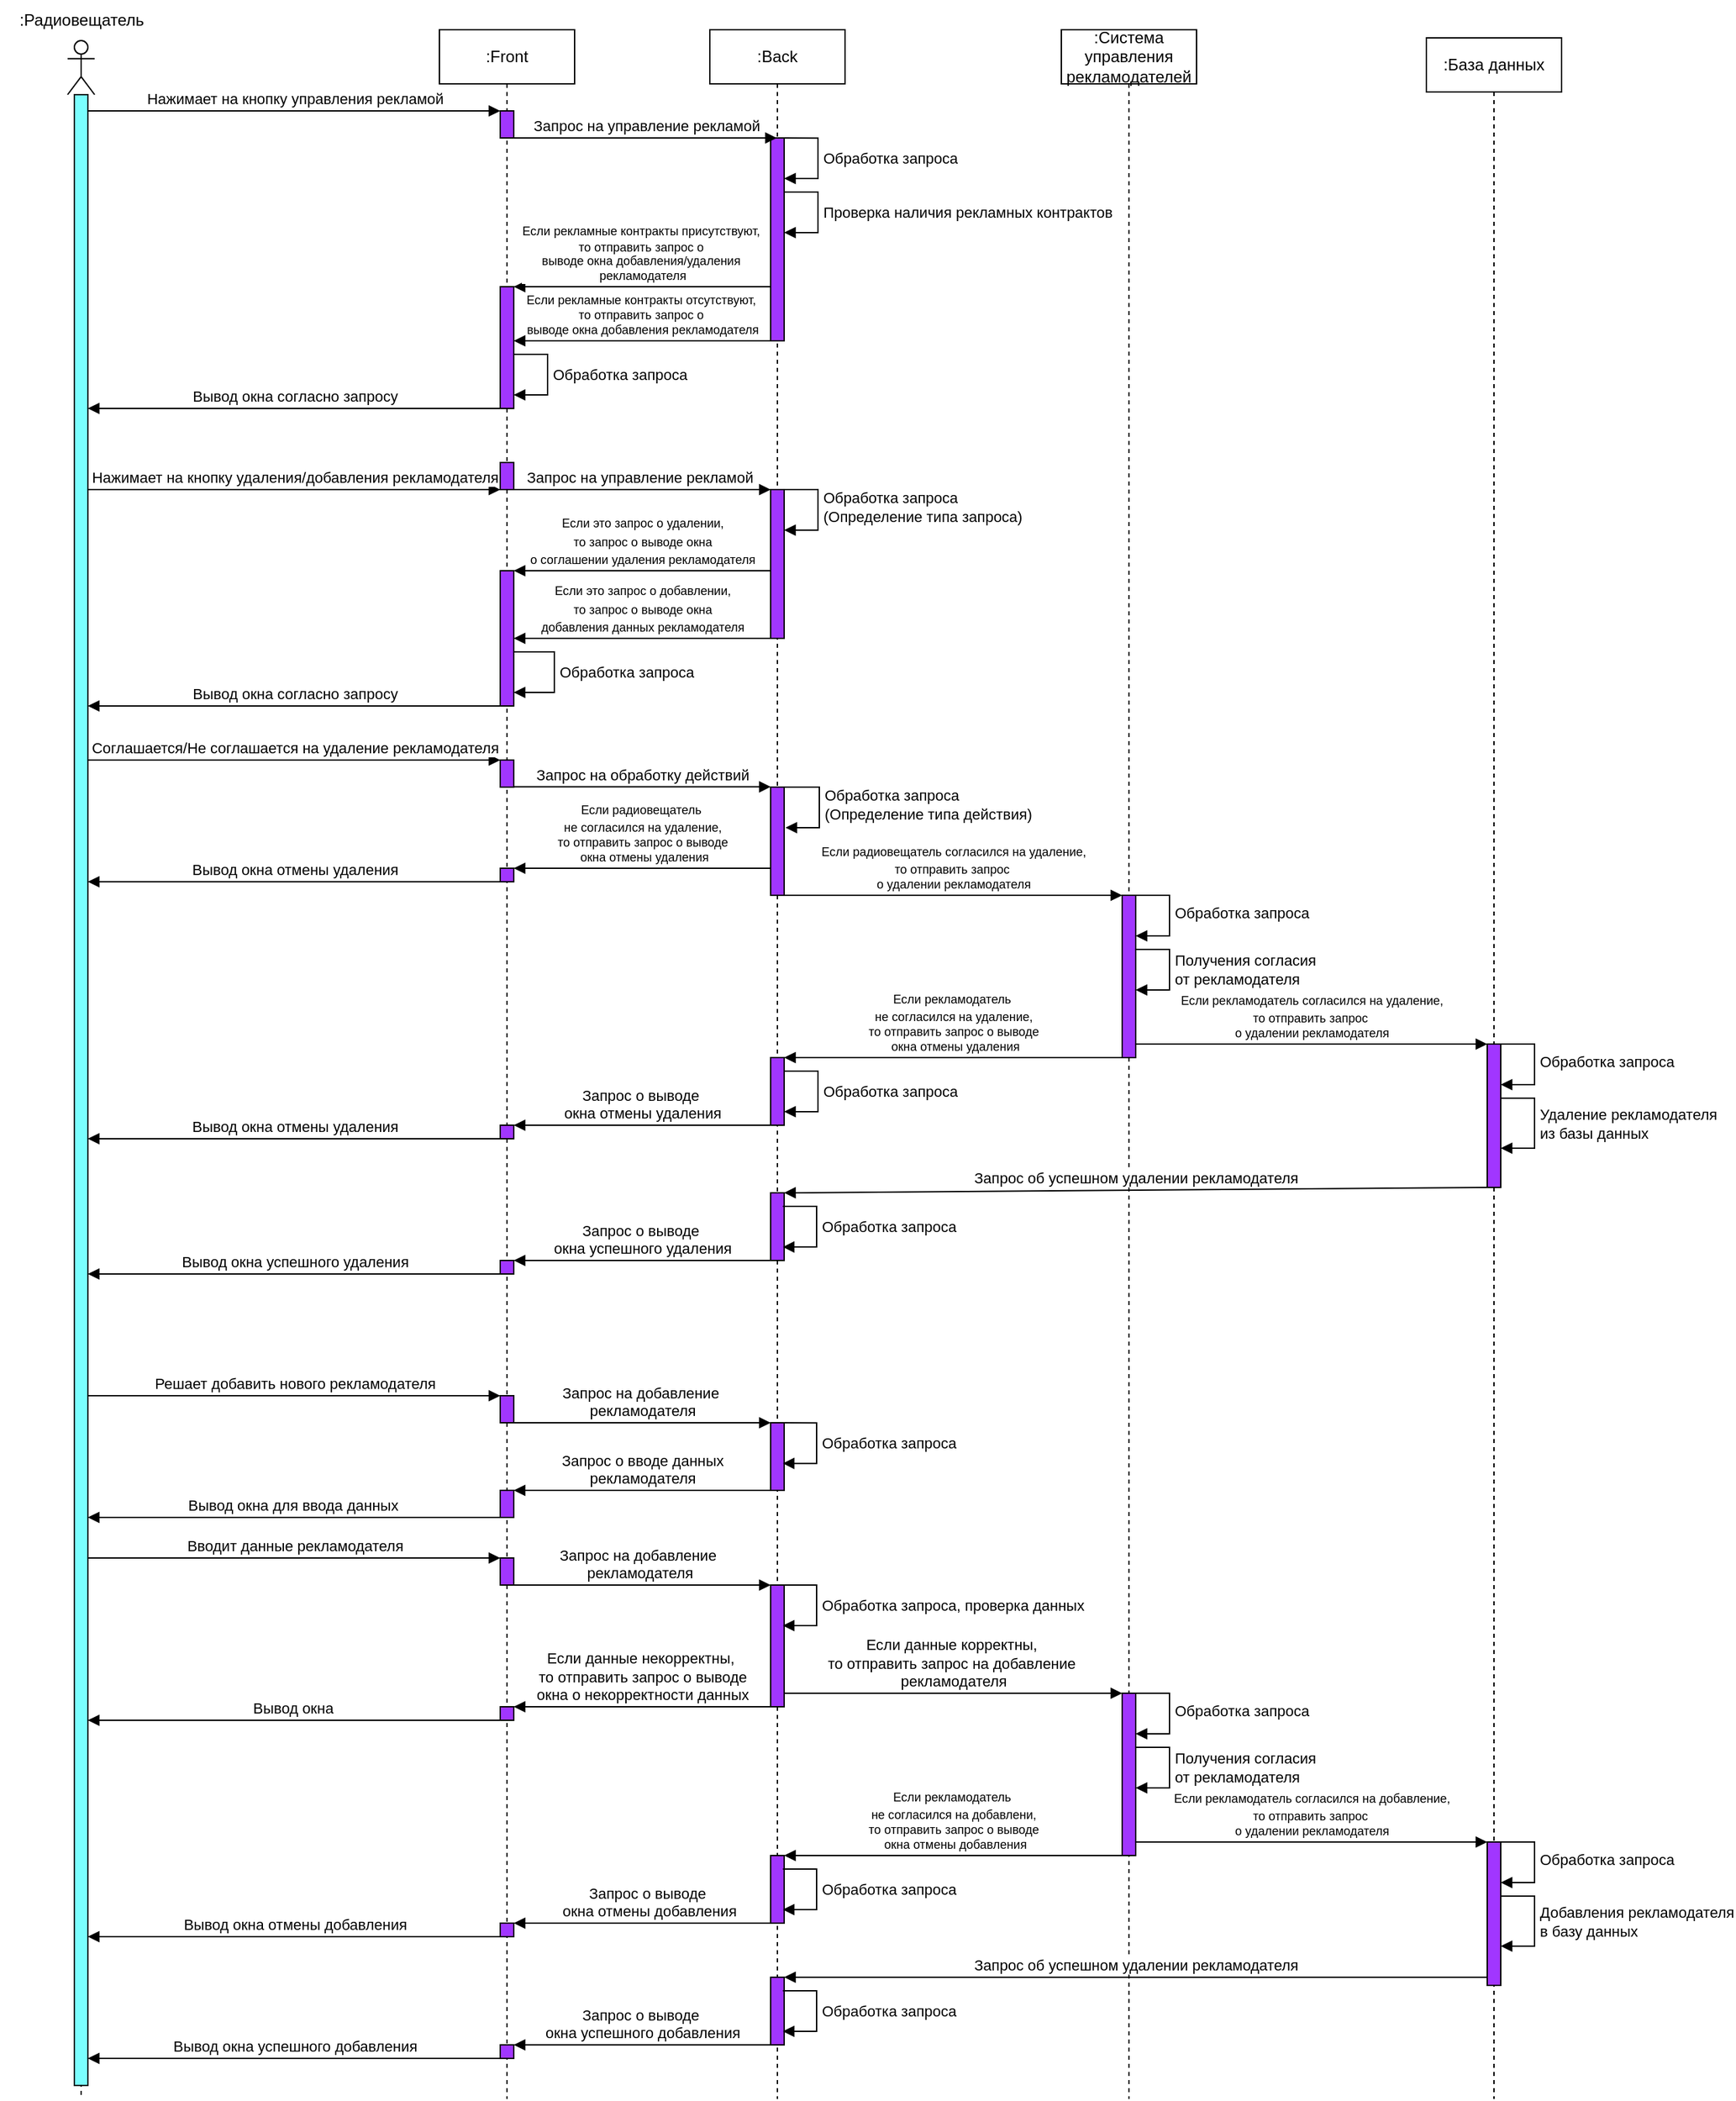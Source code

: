 <mxfile version="24.7.8">
  <diagram name="Страница — 1" id="EQEGO0bzQXDwQ3DYrR4c">
    <mxGraphModel dx="4522" dy="2937" grid="1" gridSize="10" guides="1" tooltips="1" connect="1" arrows="1" fold="1" page="1" pageScale="1" pageWidth="827" pageHeight="1169" math="0" shadow="0">
      <root>
        <mxCell id="0" />
        <mxCell id="1" parent="0" />
        <mxCell id="3eea_TqayVjonpaOcEj1-1" value="" style="shape=umlLifeline;perimeter=lifelinePerimeter;whiteSpace=wrap;html=1;container=1;dropTarget=0;collapsible=0;recursiveResize=0;outlineConnect=0;portConstraint=eastwest;newEdgeStyle={&quot;curved&quot;:0,&quot;rounded&quot;:0};participant=umlActor;" vertex="1" parent="1">
          <mxGeometry x="-955" y="-392" width="20" height="1522" as="geometry" />
        </mxCell>
        <mxCell id="3eea_TqayVjonpaOcEj1-2" value=":Front" style="shape=umlLifeline;perimeter=lifelinePerimeter;whiteSpace=wrap;html=1;container=1;dropTarget=0;collapsible=0;recursiveResize=0;outlineConnect=0;portConstraint=eastwest;newEdgeStyle={&quot;curved&quot;:0,&quot;rounded&quot;:0};" vertex="1" parent="1">
          <mxGeometry x="-680" y="-400" width="100" height="1530" as="geometry" />
        </mxCell>
        <mxCell id="3eea_TqayVjonpaOcEj1-3" value="" style="html=1;points=[[0,0,0,0,5],[0,1,0,0,-5],[1,0,0,0,5],[1,1,0,0,-5]];perimeter=orthogonalPerimeter;outlineConnect=0;targetShapes=umlLifeline;portConstraint=eastwest;newEdgeStyle={&quot;curved&quot;:0,&quot;rounded&quot;:0};fillColor=#A136FF;fontStyle=1" vertex="1" parent="3eea_TqayVjonpaOcEj1-2">
          <mxGeometry x="45" y="60" width="10" height="20" as="geometry" />
        </mxCell>
        <mxCell id="3eea_TqayVjonpaOcEj1-5" value="" style="html=1;points=[[0,0,0,0,5],[0,1,0,0,-5],[1,0,0,0,5],[1,1,0,0,-5]];perimeter=orthogonalPerimeter;outlineConnect=0;targetShapes=umlLifeline;portConstraint=eastwest;newEdgeStyle={&quot;curved&quot;:0,&quot;rounded&quot;:0};fillColor=#A136FF;fontStyle=1" vertex="1" parent="3eea_TqayVjonpaOcEj1-2">
          <mxGeometry x="45" y="190" width="10" height="90" as="geometry" />
        </mxCell>
        <mxCell id="3eea_TqayVjonpaOcEj1-32" value="Обработка запроса" style="html=1;align=left;spacingLeft=2;endArrow=block;rounded=0;edgeStyle=orthogonalEdgeStyle;curved=0;rounded=0;" edge="1" parent="3eea_TqayVjonpaOcEj1-2" source="3eea_TqayVjonpaOcEj1-5" target="3eea_TqayVjonpaOcEj1-5">
          <mxGeometry relative="1" as="geometry">
            <mxPoint x="60" y="240.0" as="sourcePoint" />
            <Array as="points">
              <mxPoint x="80" y="240" />
              <mxPoint x="80" y="270" />
            </Array>
            <mxPoint x="60" y="269.94" as="targetPoint" />
          </mxGeometry>
        </mxCell>
        <mxCell id="3eea_TqayVjonpaOcEj1-35" value="" style="html=1;points=[[0,0,0,0,5],[0,1,0,0,-5],[1,0,0,0,5],[1,1,0,0,-5]];perimeter=orthogonalPerimeter;outlineConnect=0;targetShapes=umlLifeline;portConstraint=eastwest;newEdgeStyle={&quot;curved&quot;:0,&quot;rounded&quot;:0};fillColor=#A136FF;fontStyle=1" vertex="1" parent="3eea_TqayVjonpaOcEj1-2">
          <mxGeometry x="45" y="320" width="10" height="20" as="geometry" />
        </mxCell>
        <mxCell id="3eea_TqayVjonpaOcEj1-41" value="" style="html=1;points=[[0,0,0,0,5],[0,1,0,0,-5],[1,0,0,0,5],[1,1,0,0,-5]];perimeter=orthogonalPerimeter;outlineConnect=0;targetShapes=umlLifeline;portConstraint=eastwest;newEdgeStyle={&quot;curved&quot;:0,&quot;rounded&quot;:0};fillColor=#A136FF;fontStyle=1" vertex="1" parent="3eea_TqayVjonpaOcEj1-2">
          <mxGeometry x="45" y="400" width="10" height="100" as="geometry" />
        </mxCell>
        <mxCell id="3eea_TqayVjonpaOcEj1-43" value="Обработка запроса" style="html=1;align=left;spacingLeft=2;endArrow=block;rounded=0;edgeStyle=orthogonalEdgeStyle;curved=0;rounded=0;" edge="1" parent="3eea_TqayVjonpaOcEj1-2" source="3eea_TqayVjonpaOcEj1-41" target="3eea_TqayVjonpaOcEj1-41">
          <mxGeometry relative="1" as="geometry">
            <mxPoint x="60" y="460" as="sourcePoint" />
            <Array as="points">
              <mxPoint x="85" y="460" />
              <mxPoint x="85" y="490" />
            </Array>
            <mxPoint x="60" y="490" as="targetPoint" />
          </mxGeometry>
        </mxCell>
        <mxCell id="3eea_TqayVjonpaOcEj1-46" value="" style="html=1;points=[[0,0,0,0,5],[0,1,0,0,-5],[1,0,0,0,5],[1,1,0,0,-5]];perimeter=orthogonalPerimeter;outlineConnect=0;targetShapes=umlLifeline;portConstraint=eastwest;newEdgeStyle={&quot;curved&quot;:0,&quot;rounded&quot;:0};fillColor=#A136FF;fontStyle=1" vertex="1" parent="3eea_TqayVjonpaOcEj1-2">
          <mxGeometry x="45" y="540" width="10" height="20" as="geometry" />
        </mxCell>
        <mxCell id="3eea_TqayVjonpaOcEj1-51" value="" style="html=1;points=[[0,0,0,0,5],[0,1,0,0,-5],[1,0,0,0,5],[1,1,0,0,-5]];perimeter=orthogonalPerimeter;outlineConnect=0;targetShapes=umlLifeline;portConstraint=eastwest;newEdgeStyle={&quot;curved&quot;:0,&quot;rounded&quot;:0};fillColor=#A136FF;fontStyle=1" vertex="1" parent="3eea_TqayVjonpaOcEj1-2">
          <mxGeometry x="45" y="620" width="10" height="10" as="geometry" />
        </mxCell>
        <mxCell id="3eea_TqayVjonpaOcEj1-69" value="" style="html=1;points=[[0,0,0,0,5],[0,1,0,0,-5],[1,0,0,0,5],[1,1,0,0,-5]];perimeter=orthogonalPerimeter;outlineConnect=0;targetShapes=umlLifeline;portConstraint=eastwest;newEdgeStyle={&quot;curved&quot;:0,&quot;rounded&quot;:0};fillColor=#A136FF;fontStyle=1" vertex="1" parent="3eea_TqayVjonpaOcEj1-2">
          <mxGeometry x="45" y="810" width="10" height="10" as="geometry" />
        </mxCell>
        <mxCell id="3eea_TqayVjonpaOcEj1-76" value="" style="html=1;points=[[0,0,0,0,5],[0,1,0,0,-5],[1,0,0,0,5],[1,1,0,0,-5]];perimeter=orthogonalPerimeter;outlineConnect=0;targetShapes=umlLifeline;portConstraint=eastwest;newEdgeStyle={&quot;curved&quot;:0,&quot;rounded&quot;:0};fillColor=#A136FF;fontStyle=1" vertex="1" parent="3eea_TqayVjonpaOcEj1-2">
          <mxGeometry x="45" y="910" width="10" height="10" as="geometry" />
        </mxCell>
        <mxCell id="3eea_TqayVjonpaOcEj1-79" value="" style="html=1;points=[[0,0,0,0,5],[0,1,0,0,-5],[1,0,0,0,5],[1,1,0,0,-5]];perimeter=orthogonalPerimeter;outlineConnect=0;targetShapes=umlLifeline;portConstraint=eastwest;newEdgeStyle={&quot;curved&quot;:0,&quot;rounded&quot;:0};fillColor=#A136FF;fontStyle=1" vertex="1" parent="3eea_TqayVjonpaOcEj1-2">
          <mxGeometry x="45" y="1010" width="10" height="20" as="geometry" />
        </mxCell>
        <mxCell id="3eea_TqayVjonpaOcEj1-85" value="" style="html=1;points=[[0,0,0,0,5],[0,1,0,0,-5],[1,0,0,0,5],[1,1,0,0,-5]];perimeter=orthogonalPerimeter;outlineConnect=0;targetShapes=umlLifeline;portConstraint=eastwest;newEdgeStyle={&quot;curved&quot;:0,&quot;rounded&quot;:0};fillColor=#A136FF;fontStyle=1" vertex="1" parent="3eea_TqayVjonpaOcEj1-2">
          <mxGeometry x="45" y="1080" width="10" height="20" as="geometry" />
        </mxCell>
        <mxCell id="3eea_TqayVjonpaOcEj1-88" value="" style="html=1;points=[[0,0,0,0,5],[0,1,0,0,-5],[1,0,0,0,5],[1,1,0,0,-5]];perimeter=orthogonalPerimeter;outlineConnect=0;targetShapes=umlLifeline;portConstraint=eastwest;newEdgeStyle={&quot;curved&quot;:0,&quot;rounded&quot;:0};fillColor=#A136FF;fontStyle=1" vertex="1" parent="3eea_TqayVjonpaOcEj1-2">
          <mxGeometry x="45" y="1130" width="10" height="20" as="geometry" />
        </mxCell>
        <mxCell id="3eea_TqayVjonpaOcEj1-100" value="" style="html=1;points=[[0,0,0,0,5],[0,1,0,0,-5],[1,0,0,0,5],[1,1,0,0,-5]];perimeter=orthogonalPerimeter;outlineConnect=0;targetShapes=umlLifeline;portConstraint=eastwest;newEdgeStyle={&quot;curved&quot;:0,&quot;rounded&quot;:0};fillColor=#A136FF;fontStyle=1" vertex="1" parent="3eea_TqayVjonpaOcEj1-2">
          <mxGeometry x="45" y="1240" width="10" height="10" as="geometry" />
        </mxCell>
        <mxCell id="3eea_TqayVjonpaOcEj1-107" value="" style="html=1;points=[[0,0,0,0,5],[0,1,0,0,-5],[1,0,0,0,5],[1,1,0,0,-5]];perimeter=orthogonalPerimeter;outlineConnect=0;targetShapes=umlLifeline;portConstraint=eastwest;newEdgeStyle={&quot;curved&quot;:0,&quot;rounded&quot;:0};fillColor=#A136FF;fontStyle=1" vertex="1" parent="3eea_TqayVjonpaOcEj1-2">
          <mxGeometry x="45" y="1400" width="10" height="10" as="geometry" />
        </mxCell>
        <mxCell id="3eea_TqayVjonpaOcEj1-116" value="" style="html=1;points=[[0,0,0,0,5],[0,1,0,0,-5],[1,0,0,0,5],[1,1,0,0,-5]];perimeter=orthogonalPerimeter;outlineConnect=0;targetShapes=umlLifeline;portConstraint=eastwest;newEdgeStyle={&quot;curved&quot;:0,&quot;rounded&quot;:0};fillColor=#A136FF;fontStyle=1" vertex="1" parent="3eea_TqayVjonpaOcEj1-2">
          <mxGeometry x="45" y="1490" width="10" height="10" as="geometry" />
        </mxCell>
        <mxCell id="3eea_TqayVjonpaOcEj1-6" value=":Back" style="shape=umlLifeline;perimeter=lifelinePerimeter;whiteSpace=wrap;html=1;container=1;dropTarget=0;collapsible=0;recursiveResize=0;outlineConnect=0;portConstraint=eastwest;newEdgeStyle={&quot;curved&quot;:0,&quot;rounded&quot;:0};" vertex="1" parent="1">
          <mxGeometry x="-480" y="-400" width="100" height="1530" as="geometry" />
        </mxCell>
        <mxCell id="3eea_TqayVjonpaOcEj1-7" value="" style="html=1;points=[[0,0,0,0,5],[0,1,0,0,-5],[1,0,0,0,5],[1,1,0,0,-5]];perimeter=orthogonalPerimeter;outlineConnect=0;targetShapes=umlLifeline;portConstraint=eastwest;newEdgeStyle={&quot;curved&quot;:0,&quot;rounded&quot;:0};fillColor=#A136FF;" vertex="1" parent="3eea_TqayVjonpaOcEj1-6">
          <mxGeometry x="45" y="80" width="10" height="150" as="geometry" />
        </mxCell>
        <mxCell id="3eea_TqayVjonpaOcEj1-8" value="Обработка запроса" style="html=1;align=left;spacingLeft=2;endArrow=block;rounded=0;edgeStyle=orthogonalEdgeStyle;curved=0;rounded=0;" edge="1" parent="3eea_TqayVjonpaOcEj1-6" target="3eea_TqayVjonpaOcEj1-7">
          <mxGeometry relative="1" as="geometry">
            <mxPoint x="55" y="80.06" as="sourcePoint" />
            <Array as="points">
              <mxPoint x="80" y="80" />
              <mxPoint x="80" y="110" />
            </Array>
            <mxPoint x="60" y="110.064" as="targetPoint" />
          </mxGeometry>
        </mxCell>
        <mxCell id="3eea_TqayVjonpaOcEj1-11" value="Проверка наличия рекламных контрактов" style="html=1;align=left;spacingLeft=2;endArrow=block;rounded=0;edgeStyle=orthogonalEdgeStyle;curved=0;rounded=0;" edge="1" parent="3eea_TqayVjonpaOcEj1-6" source="3eea_TqayVjonpaOcEj1-7" target="3eea_TqayVjonpaOcEj1-7">
          <mxGeometry relative="1" as="geometry">
            <mxPoint x="65" y="120.0" as="sourcePoint" />
            <Array as="points">
              <mxPoint x="80" y="120" />
              <mxPoint x="80" y="150" />
            </Array>
            <mxPoint x="65" y="149.94" as="targetPoint" />
            <mxPoint as="offset" />
          </mxGeometry>
        </mxCell>
        <mxCell id="3eea_TqayVjonpaOcEj1-37" value="" style="html=1;points=[[0,0,0,0,5],[0,1,0,0,-5],[1,0,0,0,5],[1,1,0,0,-5]];perimeter=orthogonalPerimeter;outlineConnect=0;targetShapes=umlLifeline;portConstraint=eastwest;newEdgeStyle={&quot;curved&quot;:0,&quot;rounded&quot;:0};fillColor=#A136FF;fontStyle=1" vertex="1" parent="3eea_TqayVjonpaOcEj1-6">
          <mxGeometry x="45" y="340" width="10" height="110" as="geometry" />
        </mxCell>
        <mxCell id="3eea_TqayVjonpaOcEj1-39" value="Обработка запроса&lt;br&gt;(Определение типа запроса)" style="html=1;align=left;spacingLeft=2;endArrow=block;rounded=0;edgeStyle=orthogonalEdgeStyle;curved=0;rounded=0;" edge="1" parent="3eea_TqayVjonpaOcEj1-6">
          <mxGeometry relative="1" as="geometry">
            <mxPoint x="50" y="340" as="sourcePoint" />
            <Array as="points">
              <mxPoint x="80" y="370" />
            </Array>
            <mxPoint x="55" y="370" as="targetPoint" />
          </mxGeometry>
        </mxCell>
        <mxCell id="3eea_TqayVjonpaOcEj1-48" value="" style="html=1;points=[[0,0,0,0,5],[0,1,0,0,-5],[1,0,0,0,5],[1,1,0,0,-5]];perimeter=orthogonalPerimeter;outlineConnect=0;targetShapes=umlLifeline;portConstraint=eastwest;newEdgeStyle={&quot;curved&quot;:0,&quot;rounded&quot;:0};fillColor=#A136FF;fontStyle=1" vertex="1" parent="3eea_TqayVjonpaOcEj1-6">
          <mxGeometry x="45" y="560" width="10" height="80" as="geometry" />
        </mxCell>
        <mxCell id="3eea_TqayVjonpaOcEj1-67" value="" style="html=1;points=[[0,0,0,0,5],[0,1,0,0,-5],[1,0,0,0,5],[1,1,0,0,-5]];perimeter=orthogonalPerimeter;outlineConnect=0;targetShapes=umlLifeline;portConstraint=eastwest;newEdgeStyle={&quot;curved&quot;:0,&quot;rounded&quot;:0};fillColor=#A136FF;fontStyle=1" vertex="1" parent="3eea_TqayVjonpaOcEj1-6">
          <mxGeometry x="45" y="760" width="10" height="50" as="geometry" />
        </mxCell>
        <mxCell id="3eea_TqayVjonpaOcEj1-68" value="Обработка запроса" style="html=1;align=left;spacingLeft=2;endArrow=block;rounded=0;edgeStyle=orthogonalEdgeStyle;curved=0;rounded=0;" edge="1" parent="3eea_TqayVjonpaOcEj1-6" source="3eea_TqayVjonpaOcEj1-67" target="3eea_TqayVjonpaOcEj1-67">
          <mxGeometry relative="1" as="geometry">
            <mxPoint x="60" y="770" as="sourcePoint" />
            <Array as="points">
              <mxPoint x="80" y="770" />
              <mxPoint x="80" y="800" />
            </Array>
            <mxPoint x="60" y="800" as="targetPoint" />
          </mxGeometry>
        </mxCell>
        <mxCell id="3eea_TqayVjonpaOcEj1-73" value="" style="html=1;points=[[0,0,0,0,5],[0,1,0,0,-5],[1,0,0,0,5],[1,1,0,0,-5]];perimeter=orthogonalPerimeter;outlineConnect=0;targetShapes=umlLifeline;portConstraint=eastwest;newEdgeStyle={&quot;curved&quot;:0,&quot;rounded&quot;:0};fillColor=#A136FF;fontStyle=1" vertex="1" parent="3eea_TqayVjonpaOcEj1-6">
          <mxGeometry x="45" y="860" width="10" height="50" as="geometry" />
        </mxCell>
        <mxCell id="3eea_TqayVjonpaOcEj1-81" value="" style="html=1;points=[[0,0,0,0,5],[0,1,0,0,-5],[1,0,0,0,5],[1,1,0,0,-5]];perimeter=orthogonalPerimeter;outlineConnect=0;targetShapes=umlLifeline;portConstraint=eastwest;newEdgeStyle={&quot;curved&quot;:0,&quot;rounded&quot;:0};fillColor=#A136FF;fontStyle=1" vertex="1" parent="3eea_TqayVjonpaOcEj1-6">
          <mxGeometry x="45" y="1030" width="10" height="50" as="geometry" />
        </mxCell>
        <mxCell id="3eea_TqayVjonpaOcEj1-90" value="" style="html=1;points=[[0,0,0,0,5],[0,1,0,0,-5],[1,0,0,0,5],[1,1,0,0,-5]];perimeter=orthogonalPerimeter;outlineConnect=0;targetShapes=umlLifeline;portConstraint=eastwest;newEdgeStyle={&quot;curved&quot;:0,&quot;rounded&quot;:0};fillColor=#A136FF;fontStyle=1" vertex="1" parent="3eea_TqayVjonpaOcEj1-6">
          <mxGeometry x="45" y="1150" width="10" height="90" as="geometry" />
        </mxCell>
        <mxCell id="3eea_TqayVjonpaOcEj1-104" value="" style="html=1;points=[[0,0,0,0,5],[0,1,0,0,-5],[1,0,0,0,5],[1,1,0,0,-5]];perimeter=orthogonalPerimeter;outlineConnect=0;targetShapes=umlLifeline;portConstraint=eastwest;newEdgeStyle={&quot;curved&quot;:0,&quot;rounded&quot;:0};fillColor=#A136FF;fontStyle=1" vertex="1" parent="3eea_TqayVjonpaOcEj1-6">
          <mxGeometry x="45" y="1350" width="10" height="50" as="geometry" />
        </mxCell>
        <mxCell id="3eea_TqayVjonpaOcEj1-113" value="" style="html=1;points=[[0,0,0,0,5],[0,1,0,0,-5],[1,0,0,0,5],[1,1,0,0,-5]];perimeter=orthogonalPerimeter;outlineConnect=0;targetShapes=umlLifeline;portConstraint=eastwest;newEdgeStyle={&quot;curved&quot;:0,&quot;rounded&quot;:0};fillColor=#A136FF;fontStyle=1" vertex="1" parent="3eea_TqayVjonpaOcEj1-6">
          <mxGeometry x="45" y="1440" width="10" height="50" as="geometry" />
        </mxCell>
        <mxCell id="3eea_TqayVjonpaOcEj1-12" value=":База данных" style="shape=umlLifeline;perimeter=lifelinePerimeter;whiteSpace=wrap;html=1;container=1;dropTarget=0;collapsible=0;recursiveResize=0;outlineConnect=0;portConstraint=eastwest;newEdgeStyle={&quot;curved&quot;:0,&quot;rounded&quot;:0};" vertex="1" parent="1">
          <mxGeometry x="50" y="-394" width="100" height="1524" as="geometry" />
        </mxCell>
        <mxCell id="3eea_TqayVjonpaOcEj1-63" value="" style="html=1;points=[[0,0,0,0,5],[0,1,0,0,-5],[1,0,0,0,5],[1,1,0,0,-5]];perimeter=orthogonalPerimeter;outlineConnect=0;targetShapes=umlLifeline;portConstraint=eastwest;newEdgeStyle={&quot;curved&quot;:0,&quot;rounded&quot;:0};fillColor=#A136FF;fontStyle=1" vertex="1" parent="3eea_TqayVjonpaOcEj1-12">
          <mxGeometry x="45" y="744" width="10" height="106" as="geometry" />
        </mxCell>
        <mxCell id="3eea_TqayVjonpaOcEj1-65" value="Удаление рекламодателя&lt;div&gt;из базы данных&lt;/div&gt;" style="html=1;align=left;spacingLeft=2;endArrow=block;rounded=0;edgeStyle=orthogonalEdgeStyle;curved=0;rounded=0;" edge="1" parent="3eea_TqayVjonpaOcEj1-12" target="3eea_TqayVjonpaOcEj1-63">
          <mxGeometry x="0.006" relative="1" as="geometry">
            <mxPoint x="55" y="784.003" as="sourcePoint" />
            <Array as="points">
              <mxPoint x="80" y="784" />
              <mxPoint x="80" y="821" />
            </Array>
            <mxPoint x="55" y="820.98" as="targetPoint" />
            <mxPoint as="offset" />
          </mxGeometry>
        </mxCell>
        <mxCell id="3eea_TqayVjonpaOcEj1-109" value="" style="html=1;points=[[0,0,0,0,5],[0,1,0,0,-5],[1,0,0,0,5],[1,1,0,0,-5]];perimeter=orthogonalPerimeter;outlineConnect=0;targetShapes=umlLifeline;portConstraint=eastwest;newEdgeStyle={&quot;curved&quot;:0,&quot;rounded&quot;:0};fillColor=#A136FF;fontStyle=1" vertex="1" parent="3eea_TqayVjonpaOcEj1-12">
          <mxGeometry x="45" y="1334" width="10" height="106" as="geometry" />
        </mxCell>
        <mxCell id="3eea_TqayVjonpaOcEj1-16" value=":Радиовещатель" style="text;html=1;align=center;verticalAlign=middle;resizable=0;points=[];autosize=1;strokeColor=none;fillColor=none;" vertex="1" parent="1">
          <mxGeometry x="-1005" y="-422" width="120" height="30" as="geometry" />
        </mxCell>
        <mxCell id="3eea_TqayVjonpaOcEj1-17" value="Нажимает на кнопку управления рекламой" style="html=1;verticalAlign=bottom;endArrow=block;curved=0;rounded=0;" edge="1" parent="1" source="3eea_TqayVjonpaOcEj1-21" target="3eea_TqayVjonpaOcEj1-3">
          <mxGeometry width="80" relative="1" as="geometry">
            <mxPoint x="-740" y="-300" as="sourcePoint" />
            <mxPoint x="-660" y="-300" as="targetPoint" />
            <Array as="points">
              <mxPoint x="-690" y="-340" />
            </Array>
          </mxGeometry>
        </mxCell>
        <mxCell id="3eea_TqayVjonpaOcEj1-18" value="Запрос на управление рекламой" style="html=1;verticalAlign=bottom;endArrow=block;curved=0;rounded=0;" edge="1" parent="1" source="3eea_TqayVjonpaOcEj1-3" target="3eea_TqayVjonpaOcEj1-6">
          <mxGeometry width="80" relative="1" as="geometry">
            <mxPoint x="-520" y="-340" as="sourcePoint" />
            <mxPoint x="-485" y="-320.0" as="targetPoint" />
            <Array as="points">
              <mxPoint x="-560" y="-320" />
            </Array>
          </mxGeometry>
        </mxCell>
        <mxCell id="3eea_TqayVjonpaOcEj1-21" value="" style="html=1;points=[[0,0,0,0,5],[0,1,0,0,-5],[1,0,0,0,5],[1,1,0,0,-5]];perimeter=orthogonalPerimeter;outlineConnect=0;targetShapes=umlLifeline;portConstraint=eastwest;newEdgeStyle={&quot;curved&quot;:0,&quot;rounded&quot;:0};fillColor=#7AFFFF;" vertex="1" parent="1">
          <mxGeometry x="-950" y="-352" width="10" height="1472" as="geometry" />
        </mxCell>
        <mxCell id="3eea_TqayVjonpaOcEj1-29" value="&lt;font style=&quot;font-size: 9px;&quot;&gt;Если рекламные контракты отсутствуют,&amp;nbsp;&lt;/font&gt;&lt;div style=&quot;font-size: 9px;&quot;&gt;&lt;font style=&quot;font-size: 9px;&quot;&gt;то отправить запрос о&amp;nbsp;&lt;/font&gt;&lt;/div&gt;&lt;div style=&quot;font-size: 9px;&quot;&gt;&lt;font style=&quot;font-size: 9px;&quot;&gt;выводе окна добавления рекламодателя&lt;/font&gt;&lt;/div&gt;" style="html=1;verticalAlign=bottom;endArrow=block;curved=0;rounded=0;" edge="1" parent="1">
          <mxGeometry width="80" relative="1" as="geometry">
            <mxPoint x="-435" y="-170" as="sourcePoint" />
            <mxPoint x="-625" y="-170" as="targetPoint" />
          </mxGeometry>
        </mxCell>
        <mxCell id="3eea_TqayVjonpaOcEj1-31" value="&lt;font style=&quot;font-size: 9px;&quot;&gt;Если рекламные контракты присутствуют,&amp;nbsp;&lt;/font&gt;&lt;div style=&quot;font-size: 9px;&quot;&gt;&lt;font style=&quot;font-size: 9px;&quot;&gt;то отправить запрос о&amp;nbsp;&lt;/font&gt;&lt;/div&gt;&lt;div style=&quot;font-size: 9px;&quot;&gt;&lt;font style=&quot;font-size: 9px;&quot;&gt;выводе окна добавления/удаления&amp;nbsp;&lt;/font&gt;&lt;/div&gt;&lt;div style=&quot;font-size: 9px;&quot;&gt;&lt;font style=&quot;font-size: 9px;&quot;&gt;рекламодателя&lt;/font&gt;&lt;/div&gt;" style="html=1;verticalAlign=bottom;endArrow=block;curved=0;rounded=0;" edge="1" parent="1" source="3eea_TqayVjonpaOcEj1-7" target="3eea_TqayVjonpaOcEj1-5">
          <mxGeometry width="80" relative="1" as="geometry">
            <mxPoint x="-470" y="-190" as="sourcePoint" />
            <mxPoint x="-660" y="-190" as="targetPoint" />
            <mxPoint as="offset" />
          </mxGeometry>
        </mxCell>
        <mxCell id="3eea_TqayVjonpaOcEj1-33" value="Вывод окна согласно запросу" style="html=1;verticalAlign=bottom;endArrow=block;curved=0;rounded=0;" edge="1" parent="1" source="3eea_TqayVjonpaOcEj1-5" target="3eea_TqayVjonpaOcEj1-21">
          <mxGeometry width="80" relative="1" as="geometry">
            <mxPoint x="-650" y="-170" as="sourcePoint" />
            <mxPoint x="-570" y="-170" as="targetPoint" />
            <Array as="points">
              <mxPoint x="-760" y="-120" />
            </Array>
          </mxGeometry>
        </mxCell>
        <mxCell id="3eea_TqayVjonpaOcEj1-34" value="Нажимает на кнопку удаления/добавления рекламодателя" style="html=1;verticalAlign=bottom;endArrow=block;curved=0;rounded=0;" edge="1" parent="1" source="3eea_TqayVjonpaOcEj1-21" target="3eea_TqayVjonpaOcEj1-35">
          <mxGeometry width="80" relative="1" as="geometry">
            <mxPoint x="-860" y="-81.24" as="sourcePoint" />
            <mxPoint x="-780" y="-81.24" as="targetPoint" />
          </mxGeometry>
        </mxCell>
        <mxCell id="3eea_TqayVjonpaOcEj1-36" value="Запрос на управление рекламой" style="html=1;verticalAlign=bottom;endArrow=block;curved=0;rounded=0;" edge="1" parent="1" target="3eea_TqayVjonpaOcEj1-37">
          <mxGeometry width="80" relative="1" as="geometry">
            <mxPoint x="-630" y="-60" as="sourcePoint" />
            <mxPoint x="-550" y="-60" as="targetPoint" />
          </mxGeometry>
        </mxCell>
        <mxCell id="3eea_TqayVjonpaOcEj1-40" value="&lt;font style=&quot;font-size: 9px;&quot;&gt;Если это запрос о удалении, &lt;br&gt;то запрос о выводе окна &lt;br&gt;о соглашении удаления рекламодателя&lt;/font&gt;" style="html=1;verticalAlign=bottom;endArrow=block;curved=0;rounded=0;" edge="1" parent="1" source="3eea_TqayVjonpaOcEj1-37" target="3eea_TqayVjonpaOcEj1-41">
          <mxGeometry width="80" relative="1" as="geometry">
            <mxPoint x="-520" y="10" as="sourcePoint" />
            <mxPoint x="-560" as="targetPoint" />
          </mxGeometry>
        </mxCell>
        <mxCell id="3eea_TqayVjonpaOcEj1-42" value="&lt;font style=&quot;font-size: 9px;&quot;&gt;Если это запрос о добавлении, &lt;br&gt;то запрос о выводе окна &lt;br&gt;добавления данных рекламодателя&lt;/font&gt;" style="html=1;verticalAlign=bottom;endArrow=block;curved=0;rounded=0;" edge="1" parent="1" source="3eea_TqayVjonpaOcEj1-37" target="3eea_TqayVjonpaOcEj1-41">
          <mxGeometry width="80" relative="1" as="geometry">
            <mxPoint x="-440" y="50" as="sourcePoint" />
            <mxPoint x="-630" y="50" as="targetPoint" />
            <Array as="points">
              <mxPoint x="-540" y="50" />
            </Array>
          </mxGeometry>
        </mxCell>
        <mxCell id="3eea_TqayVjonpaOcEj1-44" value="Вывод окна согласно запросу" style="html=1;verticalAlign=bottom;endArrow=block;curved=0;rounded=0;" edge="1" parent="1" source="3eea_TqayVjonpaOcEj1-41" target="3eea_TqayVjonpaOcEj1-21">
          <mxGeometry width="80" relative="1" as="geometry">
            <mxPoint x="-645" y="100" as="sourcePoint" />
            <mxPoint x="-950" y="100" as="targetPoint" />
            <Array as="points">
              <mxPoint x="-770" y="100" />
            </Array>
          </mxGeometry>
        </mxCell>
        <mxCell id="3eea_TqayVjonpaOcEj1-45" value="Соглашается/Не соглашается на удаление рекламодателя" style="html=1;verticalAlign=bottom;endArrow=block;curved=0;rounded=0;" edge="1" parent="1" target="3eea_TqayVjonpaOcEj1-46">
          <mxGeometry width="80" relative="1" as="geometry">
            <mxPoint x="-940" y="140" as="sourcePoint" />
            <mxPoint x="-635" y="140" as="targetPoint" />
          </mxGeometry>
        </mxCell>
        <mxCell id="3eea_TqayVjonpaOcEj1-47" value="Запрос на обработку действий" style="html=1;verticalAlign=bottom;endArrow=block;curved=0;rounded=0;" edge="1" parent="1">
          <mxGeometry width="80" relative="1" as="geometry">
            <mxPoint x="-625" y="159.77" as="sourcePoint" />
            <mxPoint x="-435" y="159.77" as="targetPoint" />
          </mxGeometry>
        </mxCell>
        <mxCell id="3eea_TqayVjonpaOcEj1-49" value="Обработка запроса&lt;br&gt;(Определение типа действия)" style="html=1;align=left;spacingLeft=2;endArrow=block;rounded=0;edgeStyle=orthogonalEdgeStyle;curved=0;rounded=0;" edge="1" parent="1">
          <mxGeometry relative="1" as="geometry">
            <mxPoint x="-429" y="160" as="sourcePoint" />
            <Array as="points">
              <mxPoint x="-399" y="190" />
            </Array>
            <mxPoint x="-424" y="190" as="targetPoint" />
          </mxGeometry>
        </mxCell>
        <mxCell id="3eea_TqayVjonpaOcEj1-50" value="&lt;font style=&quot;font-size: 9px;&quot;&gt;Если радиовещатель&amp;nbsp;&lt;/font&gt;&lt;div&gt;&lt;font style=&quot;font-size: 9px;&quot;&gt;не согласился на удаление,&lt;/font&gt;&lt;div style=&quot;font-size: 9px;&quot;&gt;&lt;font style=&quot;font-size: 9px;&quot;&gt;то отправить запрос о выводе&lt;/font&gt;&lt;/div&gt;&lt;div style=&quot;font-size: 9px;&quot;&gt;&lt;font style=&quot;font-size: 9px;&quot;&gt;&amp;nbsp;окна отмены удаления&lt;/font&gt;&lt;/div&gt;&lt;/div&gt;" style="html=1;verticalAlign=bottom;endArrow=block;curved=0;rounded=0;fillColor=none;" edge="1" parent="1" source="3eea_TqayVjonpaOcEj1-48" target="3eea_TqayVjonpaOcEj1-51">
          <mxGeometry width="80" relative="1" as="geometry">
            <mxPoint x="-570" y="260" as="sourcePoint" />
            <mxPoint x="-560" y="230" as="targetPoint" />
            <Array as="points">
              <mxPoint x="-530" y="220" />
            </Array>
          </mxGeometry>
        </mxCell>
        <mxCell id="3eea_TqayVjonpaOcEj1-52" value="Вывод окна отмены удаления" style="html=1;verticalAlign=bottom;endArrow=block;curved=0;rounded=0;" edge="1" parent="1">
          <mxGeometry width="80" relative="1" as="geometry">
            <mxPoint x="-635" y="230" as="sourcePoint" />
            <mxPoint x="-940" y="230" as="targetPoint" />
            <Array as="points">
              <mxPoint x="-800" y="230" />
            </Array>
          </mxGeometry>
        </mxCell>
        <mxCell id="3eea_TqayVjonpaOcEj1-53" value="&lt;font style=&quot;font-size: 9px;&quot;&gt;Если радиовещатель&amp;nbsp;&lt;/font&gt;&lt;span style=&quot;font-size: 9px;&quot;&gt;согласился на удаление,&lt;/span&gt;&lt;div&gt;&lt;span style=&quot;font-size: 9px;&quot;&gt;то отправить запрос&amp;nbsp;&lt;/span&gt;&lt;div&gt;&lt;div style=&quot;font-size: 9px;&quot;&gt;о удалении рекламодателя&lt;/div&gt;&lt;/div&gt;&lt;/div&gt;" style="html=1;verticalAlign=bottom;endArrow=block;curved=0;rounded=0;" edge="1" parent="1" source="3eea_TqayVjonpaOcEj1-48" target="3eea_TqayVjonpaOcEj1-56">
          <mxGeometry width="80" relative="1" as="geometry">
            <mxPoint x="-420" y="240" as="sourcePoint" />
            <mxPoint x="-215" y="240" as="targetPoint" />
          </mxGeometry>
        </mxCell>
        <mxCell id="3eea_TqayVjonpaOcEj1-55" value=":Система управления рекламодателей" style="shape=umlLifeline;perimeter=lifelinePerimeter;whiteSpace=wrap;html=1;container=1;dropTarget=0;collapsible=0;recursiveResize=0;outlineConnect=0;portConstraint=eastwest;newEdgeStyle={&quot;curved&quot;:0,&quot;rounded&quot;:0};" vertex="1" parent="1">
          <mxGeometry x="-220" y="-400" width="100" height="1530" as="geometry" />
        </mxCell>
        <mxCell id="3eea_TqayVjonpaOcEj1-56" value="" style="html=1;points=[[0,0,0,0,5],[0,1,0,0,-5],[1,0,0,0,5],[1,1,0,0,-5]];perimeter=orthogonalPerimeter;outlineConnect=0;targetShapes=umlLifeline;portConstraint=eastwest;newEdgeStyle={&quot;curved&quot;:0,&quot;rounded&quot;:0};fillColor=#A136FF;fontStyle=1" vertex="1" parent="3eea_TqayVjonpaOcEj1-55">
          <mxGeometry x="45" y="640" width="10" height="120" as="geometry" />
        </mxCell>
        <mxCell id="3eea_TqayVjonpaOcEj1-58" value="Обработка запроса" style="html=1;align=left;spacingLeft=2;endArrow=block;rounded=0;edgeStyle=orthogonalEdgeStyle;curved=0;rounded=0;" edge="1" parent="3eea_TqayVjonpaOcEj1-55">
          <mxGeometry x="0.006" relative="1" as="geometry">
            <mxPoint x="50" y="640" as="sourcePoint" />
            <Array as="points">
              <mxPoint x="80" y="670" />
            </Array>
            <mxPoint x="55" y="670" as="targetPoint" />
            <mxPoint as="offset" />
          </mxGeometry>
        </mxCell>
        <mxCell id="3eea_TqayVjonpaOcEj1-60" value="Получения согласия&amp;nbsp;&lt;br&gt;от рекламодателя" style="html=1;align=left;spacingLeft=2;endArrow=block;rounded=0;edgeStyle=orthogonalEdgeStyle;curved=0;rounded=0;" edge="1" target="3eea_TqayVjonpaOcEj1-56" parent="3eea_TqayVjonpaOcEj1-55">
          <mxGeometry relative="1" as="geometry">
            <mxPoint x="55" y="680" as="sourcePoint" />
            <Array as="points">
              <mxPoint x="80" y="680" />
              <mxPoint x="80" y="710" />
            </Array>
            <mxPoint x="60" y="710" as="targetPoint" />
          </mxGeometry>
        </mxCell>
        <mxCell id="3eea_TqayVjonpaOcEj1-94" value="" style="html=1;points=[[0,0,0,0,5],[0,1,0,0,-5],[1,0,0,0,5],[1,1,0,0,-5]];perimeter=orthogonalPerimeter;outlineConnect=0;targetShapes=umlLifeline;portConstraint=eastwest;newEdgeStyle={&quot;curved&quot;:0,&quot;rounded&quot;:0};fillColor=#A136FF;fontStyle=1" vertex="1" parent="3eea_TqayVjonpaOcEj1-55">
          <mxGeometry x="45" y="1230" width="10" height="120" as="geometry" />
        </mxCell>
        <mxCell id="3eea_TqayVjonpaOcEj1-95" value="Обработка запроса" style="html=1;align=left;spacingLeft=2;endArrow=block;rounded=0;edgeStyle=orthogonalEdgeStyle;curved=0;rounded=0;" edge="1" parent="3eea_TqayVjonpaOcEj1-55">
          <mxGeometry x="0.006" relative="1" as="geometry">
            <mxPoint x="50" y="1230" as="sourcePoint" />
            <Array as="points">
              <mxPoint x="80" y="1260" />
            </Array>
            <mxPoint x="55" y="1260" as="targetPoint" />
            <mxPoint as="offset" />
          </mxGeometry>
        </mxCell>
        <mxCell id="3eea_TqayVjonpaOcEj1-96" value="Получения согласия&amp;nbsp;&lt;br&gt;от рекламодателя" style="html=1;align=left;spacingLeft=2;endArrow=block;rounded=0;edgeStyle=orthogonalEdgeStyle;curved=0;rounded=0;" edge="1" parent="3eea_TqayVjonpaOcEj1-55">
          <mxGeometry relative="1" as="geometry">
            <mxPoint x="55" y="1270" as="sourcePoint" />
            <Array as="points">
              <mxPoint x="80" y="1270" />
              <mxPoint x="80" y="1300" />
            </Array>
            <mxPoint x="55" y="1300" as="targetPoint" />
          </mxGeometry>
        </mxCell>
        <mxCell id="3eea_TqayVjonpaOcEj1-62" value="&lt;font style=&quot;font-size: 9px;&quot;&gt;Если рекламодатель&amp;nbsp;&lt;/font&gt;&lt;span style=&quot;font-size: 9px;&quot;&gt;согласился на удаление,&lt;/span&gt;&lt;div&gt;&lt;span style=&quot;font-size: 9px;&quot;&gt;то отправить запрос&amp;nbsp;&lt;/span&gt;&lt;div&gt;&lt;div style=&quot;font-size: 9px;&quot;&gt;о удалении рекламодателя&lt;/div&gt;&lt;/div&gt;&lt;/div&gt;" style="html=1;verticalAlign=bottom;endArrow=block;curved=0;rounded=0;" edge="1" parent="1" source="3eea_TqayVjonpaOcEj1-56" target="3eea_TqayVjonpaOcEj1-63">
          <mxGeometry width="80" relative="1" as="geometry">
            <mxPoint x="-170" y="350" as="sourcePoint" />
            <mxPoint x="80" y="350" as="targetPoint" />
          </mxGeometry>
        </mxCell>
        <mxCell id="3eea_TqayVjonpaOcEj1-64" value="Обработка запроса" style="html=1;align=left;spacingLeft=2;endArrow=block;rounded=0;edgeStyle=orthogonalEdgeStyle;curved=0;rounded=0;" edge="1" parent="1">
          <mxGeometry x="0.006" relative="1" as="geometry">
            <mxPoint x="100" y="350" as="sourcePoint" />
            <Array as="points">
              <mxPoint x="130" y="380" />
            </Array>
            <mxPoint x="105" y="380" as="targetPoint" />
            <mxPoint as="offset" />
          </mxGeometry>
        </mxCell>
        <mxCell id="3eea_TqayVjonpaOcEj1-66" value="&lt;font style=&quot;font-size: 9px;&quot;&gt;Если рекламодатель&amp;nbsp;&lt;/font&gt;&lt;div&gt;&lt;font style=&quot;font-size: 9px;&quot;&gt;не согласился на удаление,&lt;/font&gt;&lt;div style=&quot;font-size: 9px;&quot;&gt;&lt;font style=&quot;font-size: 9px;&quot;&gt;то отправить запрос о выводе&lt;/font&gt;&lt;/div&gt;&lt;div style=&quot;font-size: 9px;&quot;&gt;&lt;font style=&quot;font-size: 9px;&quot;&gt;&amp;nbsp;окна отмены удаления&lt;/font&gt;&lt;/div&gt;&lt;/div&gt;" style="html=1;verticalAlign=bottom;endArrow=block;curved=0;rounded=0;fillColor=none;" edge="1" parent="1" source="3eea_TqayVjonpaOcEj1-56" target="3eea_TqayVjonpaOcEj1-67">
          <mxGeometry width="80" relative="1" as="geometry">
            <mxPoint x="-190" y="360" as="sourcePoint" />
            <mxPoint x="-380" y="360" as="targetPoint" />
            <Array as="points">
              <mxPoint x="-285" y="360" />
            </Array>
          </mxGeometry>
        </mxCell>
        <mxCell id="3eea_TqayVjonpaOcEj1-70" value="Запрос о выводе&amp;nbsp;&lt;div&gt;окна отмены удаления&lt;/div&gt;" style="html=1;verticalAlign=bottom;endArrow=block;curved=0;rounded=0;" edge="1" parent="1" source="3eea_TqayVjonpaOcEj1-67" target="3eea_TqayVjonpaOcEj1-69">
          <mxGeometry width="80" relative="1" as="geometry">
            <mxPoint x="-425" y="410" as="sourcePoint" />
            <mxPoint x="-550" y="380" as="targetPoint" />
            <Array as="points">
              <mxPoint x="-590" y="410" />
            </Array>
          </mxGeometry>
        </mxCell>
        <mxCell id="3eea_TqayVjonpaOcEj1-71" value="Вывод окна отмены удаления" style="html=1;verticalAlign=bottom;endArrow=block;curved=0;rounded=0;" edge="1" parent="1">
          <mxGeometry width="80" relative="1" as="geometry">
            <mxPoint x="-635" y="420" as="sourcePoint" />
            <mxPoint x="-940" y="420" as="targetPoint" />
            <Array as="points">
              <mxPoint x="-800" y="420" />
            </Array>
          </mxGeometry>
        </mxCell>
        <mxCell id="3eea_TqayVjonpaOcEj1-72" value="Запрос об успешном удалении рекламодателя" style="html=1;verticalAlign=bottom;endArrow=block;curved=0;rounded=0;" edge="1" parent="1" source="3eea_TqayVjonpaOcEj1-63" target="3eea_TqayVjonpaOcEj1-73">
          <mxGeometry width="80" relative="1" as="geometry">
            <mxPoint y="460" as="sourcePoint" />
            <mxPoint x="-360" y="470" as="targetPoint" />
          </mxGeometry>
        </mxCell>
        <mxCell id="3eea_TqayVjonpaOcEj1-74" value="Обработка запроса" style="html=1;align=left;spacingLeft=2;endArrow=block;rounded=0;edgeStyle=orthogonalEdgeStyle;curved=0;rounded=0;" edge="1" parent="1">
          <mxGeometry relative="1" as="geometry">
            <mxPoint x="-426" y="470.03" as="sourcePoint" />
            <Array as="points">
              <mxPoint x="-401" y="470.03" />
              <mxPoint x="-401" y="500.03" />
            </Array>
            <mxPoint x="-426" y="500.03" as="targetPoint" />
          </mxGeometry>
        </mxCell>
        <mxCell id="3eea_TqayVjonpaOcEj1-75" value="Запрос о выводе&amp;nbsp;&lt;div&gt;окна успешного удаления&lt;/div&gt;" style="html=1;verticalAlign=bottom;endArrow=block;curved=0;rounded=0;" edge="1" parent="1" source="3eea_TqayVjonpaOcEj1-73" target="3eea_TqayVjonpaOcEj1-76">
          <mxGeometry width="80" relative="1" as="geometry">
            <mxPoint x="-440" y="510" as="sourcePoint" />
            <mxPoint x="-630" y="510" as="targetPoint" />
            <Array as="points">
              <mxPoint x="-595" y="510" />
            </Array>
          </mxGeometry>
        </mxCell>
        <mxCell id="3eea_TqayVjonpaOcEj1-77" value="Вывод окна успешного удаления" style="html=1;verticalAlign=bottom;endArrow=block;curved=0;rounded=0;" edge="1" parent="1" source="3eea_TqayVjonpaOcEj1-76" target="3eea_TqayVjonpaOcEj1-21">
          <mxGeometry width="80" relative="1" as="geometry">
            <mxPoint x="-630" y="520" as="sourcePoint" />
            <mxPoint x="-935" y="520" as="targetPoint" />
            <Array as="points">
              <mxPoint x="-795" y="520" />
            </Array>
          </mxGeometry>
        </mxCell>
        <mxCell id="3eea_TqayVjonpaOcEj1-78" value="Решает добавить нового рекламодателя" style="html=1;verticalAlign=bottom;endArrow=block;curved=0;rounded=0;" edge="1" parent="1" source="3eea_TqayVjonpaOcEj1-21" target="3eea_TqayVjonpaOcEj1-79">
          <mxGeometry width="80" relative="1" as="geometry">
            <mxPoint x="-820" y="620" as="sourcePoint" />
            <mxPoint x="-710" y="610" as="targetPoint" />
          </mxGeometry>
        </mxCell>
        <mxCell id="3eea_TqayVjonpaOcEj1-80" value="Запрос на добавление&amp;nbsp;&lt;div&gt;рекламодателя&lt;/div&gt;" style="html=1;verticalAlign=bottom;endArrow=block;curved=0;rounded=0;" edge="1" parent="1" source="3eea_TqayVjonpaOcEj1-79" target="3eea_TqayVjonpaOcEj1-81">
          <mxGeometry width="80" relative="1" as="geometry">
            <mxPoint x="-630" y="630" as="sourcePoint" />
            <mxPoint x="-435" y="630" as="targetPoint" />
            <Array as="points">
              <mxPoint x="-565" y="630" />
            </Array>
          </mxGeometry>
        </mxCell>
        <mxCell id="3eea_TqayVjonpaOcEj1-82" value="Обработка запроса" style="html=1;align=left;spacingLeft=2;endArrow=block;rounded=0;edgeStyle=orthogonalEdgeStyle;curved=0;rounded=0;" edge="1" parent="1">
          <mxGeometry relative="1" as="geometry">
            <mxPoint x="-426" y="630.06" as="sourcePoint" />
            <Array as="points">
              <mxPoint x="-401" y="630.06" />
              <mxPoint x="-401" y="660.06" />
            </Array>
            <mxPoint x="-426" y="660.06" as="targetPoint" />
          </mxGeometry>
        </mxCell>
        <mxCell id="3eea_TqayVjonpaOcEj1-83" value="Запрос о вводе данных&lt;div&gt;рекламодателя&lt;/div&gt;" style="html=1;verticalAlign=bottom;endArrow=block;curved=0;rounded=0;" edge="1" parent="1" source="3eea_TqayVjonpaOcEj1-81" target="3eea_TqayVjonpaOcEj1-85">
          <mxGeometry width="80" relative="1" as="geometry">
            <mxPoint x="-400" y="730" as="sourcePoint" />
            <mxPoint x="-590" y="730" as="targetPoint" />
            <Array as="points" />
          </mxGeometry>
        </mxCell>
        <mxCell id="3eea_TqayVjonpaOcEj1-86" value="Вывод окна для ввода данных&amp;nbsp;" style="html=1;verticalAlign=bottom;endArrow=block;curved=0;rounded=0;" edge="1" parent="1">
          <mxGeometry x="0.001" width="80" relative="1" as="geometry">
            <mxPoint x="-635" y="700" as="sourcePoint" />
            <mxPoint x="-940" y="700" as="targetPoint" />
            <Array as="points">
              <mxPoint x="-795" y="700" />
            </Array>
            <mxPoint as="offset" />
          </mxGeometry>
        </mxCell>
        <mxCell id="3eea_TqayVjonpaOcEj1-87" value="Вводит данные рекламодателя" style="html=1;verticalAlign=bottom;endArrow=block;curved=0;rounded=0;" edge="1" parent="1">
          <mxGeometry width="80" relative="1" as="geometry">
            <mxPoint x="-940" y="730" as="sourcePoint" />
            <mxPoint x="-635" y="730" as="targetPoint" />
          </mxGeometry>
        </mxCell>
        <mxCell id="3eea_TqayVjonpaOcEj1-89" value="Запрос на добавление&amp;nbsp;&lt;div&gt;рекламодателя&lt;/div&gt;" style="html=1;verticalAlign=bottom;endArrow=block;curved=0;rounded=0;" edge="1" parent="1" target="3eea_TqayVjonpaOcEj1-90">
          <mxGeometry width="80" relative="1" as="geometry">
            <mxPoint x="-630" y="750" as="sourcePoint" />
            <mxPoint x="-440" y="750" as="targetPoint" />
            <Array as="points">
              <mxPoint x="-570" y="750" />
            </Array>
          </mxGeometry>
        </mxCell>
        <mxCell id="3eea_TqayVjonpaOcEj1-91" value="Обработка запроса, проверка данных" style="html=1;align=left;spacingLeft=2;endArrow=block;rounded=0;edgeStyle=orthogonalEdgeStyle;curved=0;rounded=0;" edge="1" parent="1">
          <mxGeometry relative="1" as="geometry">
            <mxPoint x="-426" y="750" as="sourcePoint" />
            <Array as="points">
              <mxPoint x="-401" y="750" />
              <mxPoint x="-401" y="780" />
            </Array>
            <mxPoint x="-426" y="780" as="targetPoint" />
          </mxGeometry>
        </mxCell>
        <mxCell id="3eea_TqayVjonpaOcEj1-93" value="Если данные корректны,&amp;nbsp;&lt;div&gt;то отправить запрос на добавление&amp;nbsp;&lt;div&gt;рекламодателя&lt;/div&gt;&lt;/div&gt;" style="html=1;verticalAlign=bottom;endArrow=block;curved=0;rounded=0;" edge="1" parent="1">
          <mxGeometry width="80" relative="1" as="geometry">
            <mxPoint x="-425" y="830" as="sourcePoint" />
            <mxPoint x="-175" y="830" as="targetPoint" />
            <Array as="points">
              <mxPoint x="-370" y="830" />
            </Array>
          </mxGeometry>
        </mxCell>
        <mxCell id="3eea_TqayVjonpaOcEj1-99" value="Если данные некорректны,&amp;nbsp;&lt;div&gt;то отправить запрос о выводе&lt;/div&gt;&lt;div&gt;окна о некорректности данных&lt;/div&gt;" style="html=1;verticalAlign=bottom;endArrow=block;curved=0;rounded=0;" edge="1" parent="1" source="3eea_TqayVjonpaOcEj1-90" target="3eea_TqayVjonpaOcEj1-100">
          <mxGeometry width="80" relative="1" as="geometry">
            <mxPoint x="-690" y="940" as="sourcePoint" />
            <mxPoint x="-560" y="840" as="targetPoint" />
            <Array as="points">
              <mxPoint x="-560" y="840" />
            </Array>
          </mxGeometry>
        </mxCell>
        <mxCell id="3eea_TqayVjonpaOcEj1-101" value="Вывод окна&amp;nbsp;" style="html=1;verticalAlign=bottom;endArrow=block;curved=0;rounded=0;" edge="1" parent="1">
          <mxGeometry x="0.001" width="80" relative="1" as="geometry">
            <mxPoint x="-635" y="850" as="sourcePoint" />
            <mxPoint x="-940" y="850" as="targetPoint" />
            <Array as="points">
              <mxPoint x="-795" y="850" />
            </Array>
            <mxPoint as="offset" />
          </mxGeometry>
        </mxCell>
        <mxCell id="3eea_TqayVjonpaOcEj1-103" value="&lt;font style=&quot;font-size: 9px;&quot;&gt;Если рекламодатель&amp;nbsp;&lt;/font&gt;&lt;div&gt;&lt;font style=&quot;font-size: 9px;&quot;&gt;не согласился на добавлени,&lt;/font&gt;&lt;div style=&quot;font-size: 9px;&quot;&gt;&lt;font style=&quot;font-size: 9px;&quot;&gt;то отправить запрос о выводе&lt;/font&gt;&lt;/div&gt;&lt;div style=&quot;font-size: 9px;&quot;&gt;&lt;font style=&quot;font-size: 9px;&quot;&gt;&amp;nbsp;окна отмены добавления&lt;/font&gt;&lt;/div&gt;&lt;/div&gt;" style="html=1;verticalAlign=bottom;endArrow=block;curved=0;rounded=0;fillColor=none;" edge="1" parent="1" source="3eea_TqayVjonpaOcEj1-94" target="3eea_TqayVjonpaOcEj1-104">
          <mxGeometry width="80" relative="1" as="geometry">
            <mxPoint x="-170" y="950" as="sourcePoint" />
            <mxPoint x="-420" y="950" as="targetPoint" />
            <Array as="points">
              <mxPoint x="-280" y="950" />
            </Array>
          </mxGeometry>
        </mxCell>
        <mxCell id="3eea_TqayVjonpaOcEj1-105" value="Обработка запроса" style="html=1;align=left;spacingLeft=2;endArrow=block;rounded=0;edgeStyle=orthogonalEdgeStyle;curved=0;rounded=0;" edge="1" parent="1">
          <mxGeometry relative="1" as="geometry">
            <mxPoint x="-426" y="960" as="sourcePoint" />
            <Array as="points">
              <mxPoint x="-401" y="960" />
              <mxPoint x="-401" y="990" />
            </Array>
            <mxPoint x="-426" y="990" as="targetPoint" />
          </mxGeometry>
        </mxCell>
        <mxCell id="3eea_TqayVjonpaOcEj1-106" value="Запрос о выводе&amp;nbsp;&lt;div&gt;окна отмены добавления&lt;/div&gt;" style="html=1;verticalAlign=bottom;endArrow=block;curved=0;rounded=0;" edge="1" parent="1" target="3eea_TqayVjonpaOcEj1-107">
          <mxGeometry width="80" relative="1" as="geometry">
            <mxPoint x="-425" y="1000" as="sourcePoint" />
            <mxPoint x="-520" y="910" as="targetPoint" />
            <Array as="points">
              <mxPoint x="-580" y="1000" />
            </Array>
            <mxPoint as="offset" />
          </mxGeometry>
        </mxCell>
        <mxCell id="3eea_TqayVjonpaOcEj1-108" value="Вывод окна отмены добавления" style="html=1;verticalAlign=bottom;endArrow=block;curved=0;rounded=0;" edge="1" parent="1">
          <mxGeometry x="0.001" width="80" relative="1" as="geometry">
            <mxPoint x="-635" y="1010" as="sourcePoint" />
            <mxPoint x="-940" y="1010" as="targetPoint" />
            <Array as="points">
              <mxPoint x="-795" y="1010" />
            </Array>
            <mxPoint as="offset" />
          </mxGeometry>
        </mxCell>
        <mxCell id="3eea_TqayVjonpaOcEj1-97" value="&lt;font style=&quot;font-size: 9px;&quot;&gt;Если рекламодатель&amp;nbsp;&lt;/font&gt;&lt;span style=&quot;font-size: 9px;&quot;&gt;согласился на добавление,&lt;/span&gt;&lt;div&gt;&lt;span style=&quot;font-size: 9px;&quot;&gt;то отправить запрос&amp;nbsp;&lt;/span&gt;&lt;div&gt;&lt;div style=&quot;font-size: 9px;&quot;&gt;о удалении рекламодателя&lt;/div&gt;&lt;/div&gt;&lt;/div&gt;" style="html=1;verticalAlign=bottom;endArrow=block;curved=0;rounded=0;" edge="1" parent="1" source="3eea_TqayVjonpaOcEj1-94" target="3eea_TqayVjonpaOcEj1-109">
          <mxGeometry width="80" relative="1" as="geometry">
            <mxPoint x="-160" y="939.97" as="sourcePoint" />
            <mxPoint x="100" y="939.97" as="targetPoint" />
          </mxGeometry>
        </mxCell>
        <mxCell id="3eea_TqayVjonpaOcEj1-110" value="Добавления рекламодателя&lt;div&gt;в базу данных&lt;/div&gt;" style="html=1;align=left;spacingLeft=2;endArrow=block;rounded=0;edgeStyle=orthogonalEdgeStyle;curved=0;rounded=0;" edge="1" parent="1">
          <mxGeometry x="0.006" relative="1" as="geometry">
            <mxPoint x="105" y="980.003" as="sourcePoint" />
            <Array as="points">
              <mxPoint x="130" y="980" />
              <mxPoint x="130" y="1017" />
            </Array>
            <mxPoint x="105" y="1017" as="targetPoint" />
            <mxPoint as="offset" />
          </mxGeometry>
        </mxCell>
        <mxCell id="3eea_TqayVjonpaOcEj1-111" value="Обработка запроса" style="html=1;align=left;spacingLeft=2;endArrow=block;rounded=0;edgeStyle=orthogonalEdgeStyle;curved=0;rounded=0;" edge="1" parent="1">
          <mxGeometry x="0.006" relative="1" as="geometry">
            <mxPoint x="100" y="940" as="sourcePoint" />
            <Array as="points">
              <mxPoint x="130" y="970" />
            </Array>
            <mxPoint x="105" y="970" as="targetPoint" />
            <mxPoint as="offset" />
          </mxGeometry>
        </mxCell>
        <mxCell id="3eea_TqayVjonpaOcEj1-112" value="Запрос об успешном удалении рекламодателя" style="html=1;verticalAlign=bottom;endArrow=block;curved=0;rounded=0;" edge="1" parent="1" source="3eea_TqayVjonpaOcEj1-109" target="3eea_TqayVjonpaOcEj1-113">
          <mxGeometry width="80" relative="1" as="geometry">
            <mxPoint x="90" y="1050" as="sourcePoint" />
            <mxPoint x="-350" y="1040" as="targetPoint" />
          </mxGeometry>
        </mxCell>
        <mxCell id="3eea_TqayVjonpaOcEj1-114" value="Обработка запроса" style="html=1;align=left;spacingLeft=2;endArrow=block;rounded=0;edgeStyle=orthogonalEdgeStyle;curved=0;rounded=0;" edge="1" parent="1">
          <mxGeometry relative="1" as="geometry">
            <mxPoint x="-426" y="1050" as="sourcePoint" />
            <Array as="points">
              <mxPoint x="-401" y="1050" />
              <mxPoint x="-401" y="1080" />
            </Array>
            <mxPoint x="-426" y="1080" as="targetPoint" />
          </mxGeometry>
        </mxCell>
        <mxCell id="3eea_TqayVjonpaOcEj1-115" value="Запрос о выводе&amp;nbsp;&lt;div&gt;окна успешного добавления&lt;/div&gt;" style="html=1;verticalAlign=bottom;endArrow=block;curved=0;rounded=0;" edge="1" parent="1" source="3eea_TqayVjonpaOcEj1-113" target="3eea_TqayVjonpaOcEj1-116">
          <mxGeometry width="80" relative="1" as="geometry">
            <mxPoint x="-440" y="1090" as="sourcePoint" />
            <mxPoint x="-630" y="1090" as="targetPoint" />
            <Array as="points">
              <mxPoint x="-600" y="1090" />
            </Array>
          </mxGeometry>
        </mxCell>
        <mxCell id="3eea_TqayVjonpaOcEj1-117" value="Вывод окна успешного добавления" style="html=1;verticalAlign=bottom;endArrow=block;curved=0;rounded=0;" edge="1" parent="1" source="3eea_TqayVjonpaOcEj1-116" target="3eea_TqayVjonpaOcEj1-21">
          <mxGeometry width="80" relative="1" as="geometry">
            <mxPoint x="-700" y="1060" as="sourcePoint" />
            <mxPoint x="-955" y="1100" as="targetPoint" />
            <Array as="points">
              <mxPoint x="-810" y="1100" />
            </Array>
          </mxGeometry>
        </mxCell>
      </root>
    </mxGraphModel>
  </diagram>
</mxfile>
